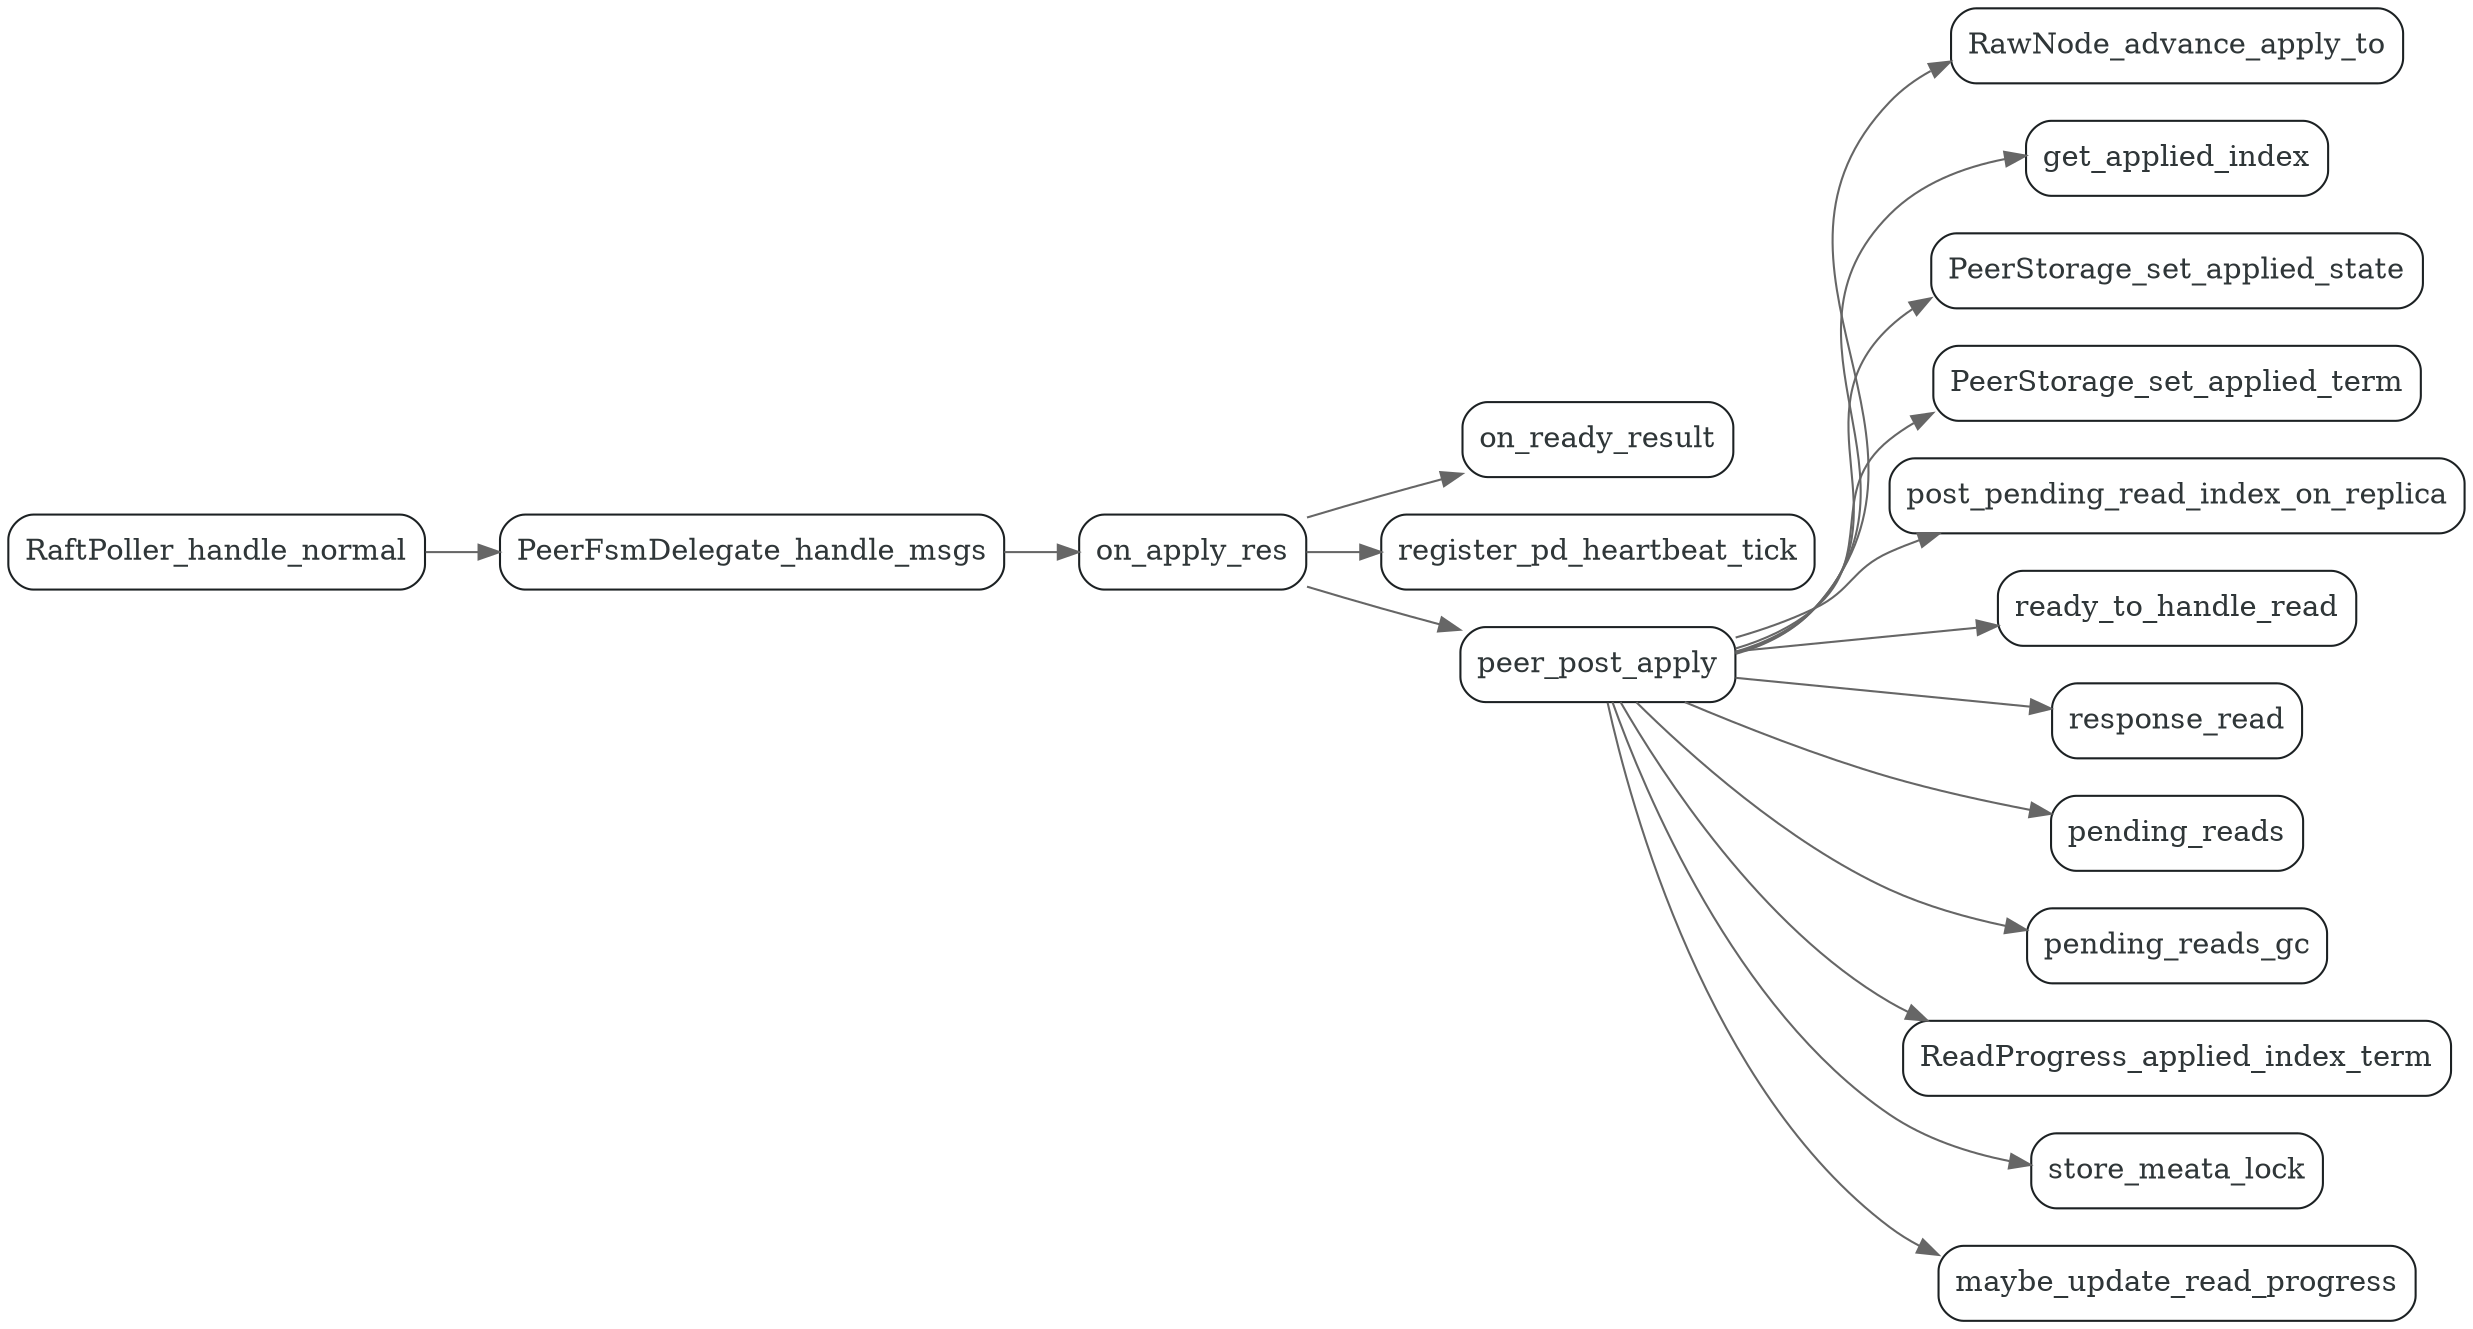 #include "styles.h"
digraph handle_apply_res {
  node[shape=box;style="rounded";color="#1c2123";fontcolor="#2f3638"];
  edge[color=gray40];
  newrank=true;
  rankdir=LR;

  RaftPoller_handle_normal -> {
    PeerFsmDelegate_handle_msgs;
  }
  PeerFsmDelegate_handle_msgs -> {
    on_apply_res;
  }
  on_apply_res -> {
    on_ready_result;
    register_pd_heartbeat_tick;
    peer_post_apply;
  }
  peer_post_apply -> {
    RawNode_advance_apply_to;
    get_applied_index;
    PeerStorage_set_applied_state;
    PeerStorage_set_applied_term;
    post_pending_read_index_on_replica;
    ready_to_handle_read;
    response_read;
    pending_reads;
    pending_reads_gc;
    ReadProgress_applied_index_term;
    store_meata_lock;
    maybe_update_read_progress;
  }
}
